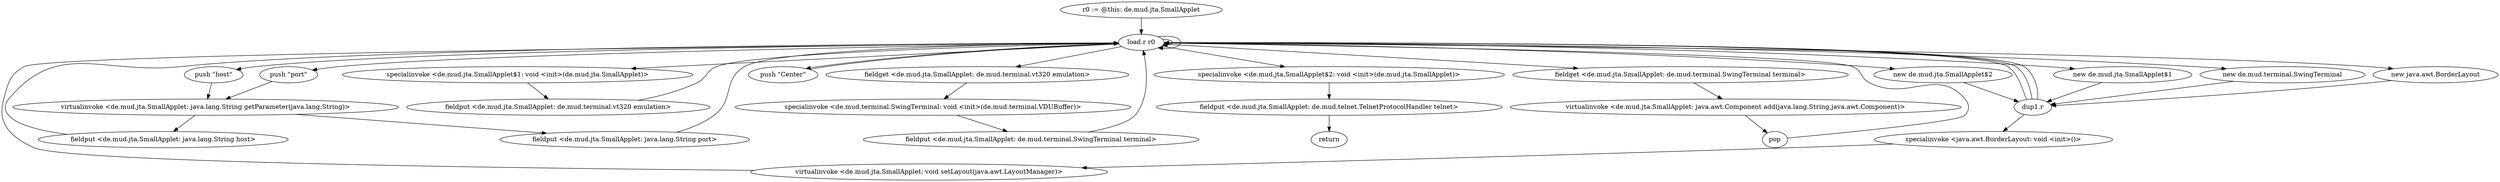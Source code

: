digraph "" {
    "r0 := @this: de.mud.jta.SmallApplet"
    "load.r r0"
    "r0 := @this: de.mud.jta.SmallApplet"->"load.r r0";
    "load.r r0"->"load.r r0";
    "push \"host\""
    "load.r r0"->"push \"host\"";
    "virtualinvoke <de.mud.jta.SmallApplet: java.lang.String getParameter(java.lang.String)>"
    "push \"host\""->"virtualinvoke <de.mud.jta.SmallApplet: java.lang.String getParameter(java.lang.String)>";
    "fieldput <de.mud.jta.SmallApplet: java.lang.String host>"
    "virtualinvoke <de.mud.jta.SmallApplet: java.lang.String getParameter(java.lang.String)>"->"fieldput <de.mud.jta.SmallApplet: java.lang.String host>";
    "fieldput <de.mud.jta.SmallApplet: java.lang.String host>"->"load.r r0";
    "load.r r0"->"load.r r0";
    "push \"port\""
    "load.r r0"->"push \"port\"";
    "push \"port\""->"virtualinvoke <de.mud.jta.SmallApplet: java.lang.String getParameter(java.lang.String)>";
    "fieldput <de.mud.jta.SmallApplet: java.lang.String port>"
    "virtualinvoke <de.mud.jta.SmallApplet: java.lang.String getParameter(java.lang.String)>"->"fieldput <de.mud.jta.SmallApplet: java.lang.String port>";
    "fieldput <de.mud.jta.SmallApplet: java.lang.String port>"->"load.r r0";
    "new de.mud.jta.SmallApplet$1"
    "load.r r0"->"new de.mud.jta.SmallApplet$1";
    "dup1.r"
    "new de.mud.jta.SmallApplet$1"->"dup1.r";
    "dup1.r"->"load.r r0";
    "specialinvoke <de.mud.jta.SmallApplet$1: void <init>(de.mud.jta.SmallApplet)>"
    "load.r r0"->"specialinvoke <de.mud.jta.SmallApplet$1: void <init>(de.mud.jta.SmallApplet)>";
    "fieldput <de.mud.jta.SmallApplet: de.mud.terminal.vt320 emulation>"
    "specialinvoke <de.mud.jta.SmallApplet$1: void <init>(de.mud.jta.SmallApplet)>"->"fieldput <de.mud.jta.SmallApplet: de.mud.terminal.vt320 emulation>";
    "fieldput <de.mud.jta.SmallApplet: de.mud.terminal.vt320 emulation>"->"load.r r0";
    "new de.mud.terminal.SwingTerminal"
    "load.r r0"->"new de.mud.terminal.SwingTerminal";
    "new de.mud.terminal.SwingTerminal"->"dup1.r";
    "dup1.r"->"load.r r0";
    "fieldget <de.mud.jta.SmallApplet: de.mud.terminal.vt320 emulation>"
    "load.r r0"->"fieldget <de.mud.jta.SmallApplet: de.mud.terminal.vt320 emulation>";
    "specialinvoke <de.mud.terminal.SwingTerminal: void <init>(de.mud.terminal.VDUBuffer)>"
    "fieldget <de.mud.jta.SmallApplet: de.mud.terminal.vt320 emulation>"->"specialinvoke <de.mud.terminal.SwingTerminal: void <init>(de.mud.terminal.VDUBuffer)>";
    "fieldput <de.mud.jta.SmallApplet: de.mud.terminal.SwingTerminal terminal>"
    "specialinvoke <de.mud.terminal.SwingTerminal: void <init>(de.mud.terminal.VDUBuffer)>"->"fieldput <de.mud.jta.SmallApplet: de.mud.terminal.SwingTerminal terminal>";
    "fieldput <de.mud.jta.SmallApplet: de.mud.terminal.SwingTerminal terminal>"->"load.r r0";
    "new java.awt.BorderLayout"
    "load.r r0"->"new java.awt.BorderLayout";
    "new java.awt.BorderLayout"->"dup1.r";
    "specialinvoke <java.awt.BorderLayout: void <init>()>"
    "dup1.r"->"specialinvoke <java.awt.BorderLayout: void <init>()>";
    "virtualinvoke <de.mud.jta.SmallApplet: void setLayout(java.awt.LayoutManager)>"
    "specialinvoke <java.awt.BorderLayout: void <init>()>"->"virtualinvoke <de.mud.jta.SmallApplet: void setLayout(java.awt.LayoutManager)>";
    "virtualinvoke <de.mud.jta.SmallApplet: void setLayout(java.awt.LayoutManager)>"->"load.r r0";
    "push \"Center\""
    "load.r r0"->"push \"Center\"";
    "push \"Center\""->"load.r r0";
    "fieldget <de.mud.jta.SmallApplet: de.mud.terminal.SwingTerminal terminal>"
    "load.r r0"->"fieldget <de.mud.jta.SmallApplet: de.mud.terminal.SwingTerminal terminal>";
    "virtualinvoke <de.mud.jta.SmallApplet: java.awt.Component add(java.lang.String,java.awt.Component)>"
    "fieldget <de.mud.jta.SmallApplet: de.mud.terminal.SwingTerminal terminal>"->"virtualinvoke <de.mud.jta.SmallApplet: java.awt.Component add(java.lang.String,java.awt.Component)>";
    "pop"
    "virtualinvoke <de.mud.jta.SmallApplet: java.awt.Component add(java.lang.String,java.awt.Component)>"->"pop";
    "pop"->"load.r r0";
    "new de.mud.jta.SmallApplet$2"
    "load.r r0"->"new de.mud.jta.SmallApplet$2";
    "new de.mud.jta.SmallApplet$2"->"dup1.r";
    "dup1.r"->"load.r r0";
    "specialinvoke <de.mud.jta.SmallApplet$2: void <init>(de.mud.jta.SmallApplet)>"
    "load.r r0"->"specialinvoke <de.mud.jta.SmallApplet$2: void <init>(de.mud.jta.SmallApplet)>";
    "fieldput <de.mud.jta.SmallApplet: de.mud.telnet.TelnetProtocolHandler telnet>"
    "specialinvoke <de.mud.jta.SmallApplet$2: void <init>(de.mud.jta.SmallApplet)>"->"fieldput <de.mud.jta.SmallApplet: de.mud.telnet.TelnetProtocolHandler telnet>";
    "return"
    "fieldput <de.mud.jta.SmallApplet: de.mud.telnet.TelnetProtocolHandler telnet>"->"return";
}
